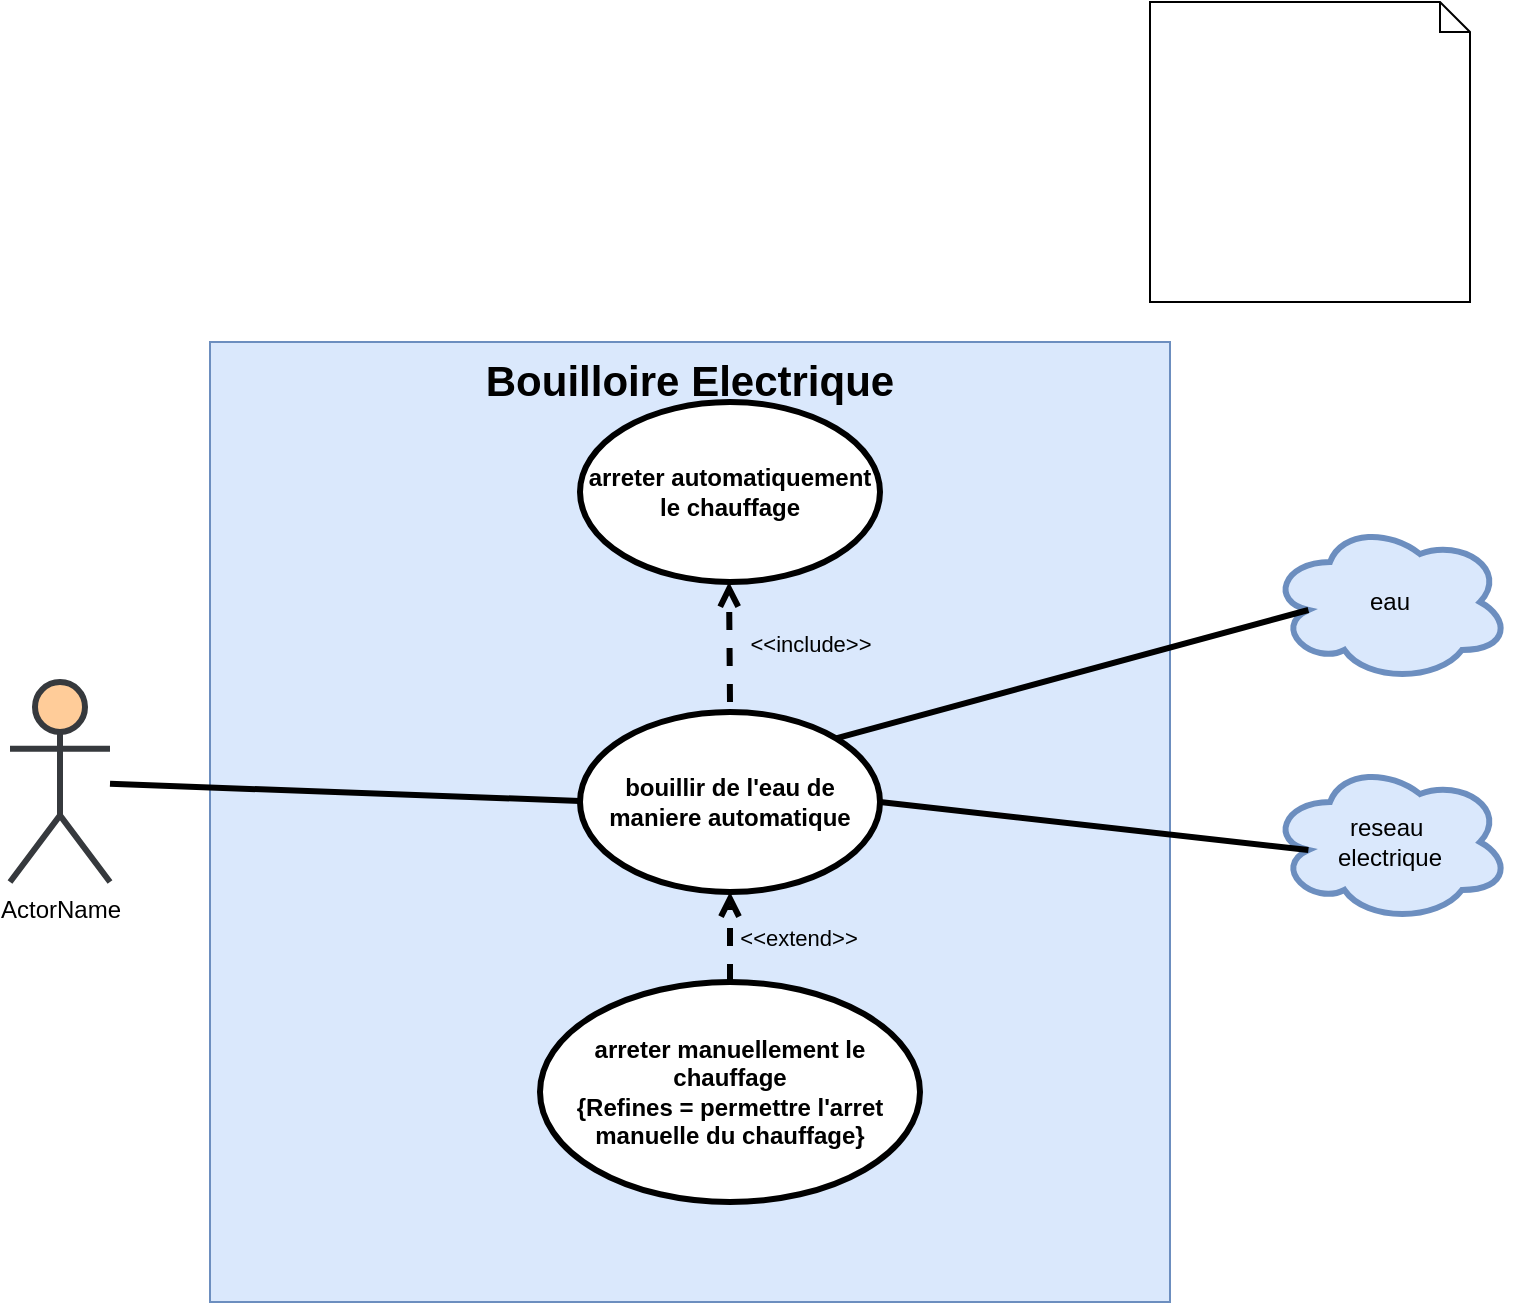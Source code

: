 <mxfile version="24.7.12">
  <diagram name="Page-1" id="PIDlNgbEtmDqfr-j_rGw">
    <mxGraphModel dx="1524" dy="880" grid="1" gridSize="10" guides="1" tooltips="1" connect="1" arrows="1" fold="1" page="1" pageScale="1" pageWidth="827" pageHeight="1169" math="0" shadow="0">
      <root>
        <mxCell id="0" />
        <mxCell id="1" parent="0" />
        <mxCell id="Uvtt6A5ZdeVoc_CZ-K7U-2" value="&lt;font style=&quot;font-size: 21px;&quot;&gt;Bouilloire Electrique&lt;/font&gt;" style="shape=rect;html=1;verticalAlign=top;fontStyle=1;whiteSpace=wrap;align=center;fillColor=#dae8fc;strokeColor=#6c8ebf;" vertex="1" parent="1">
          <mxGeometry x="150" y="210" width="480" height="480" as="geometry" />
        </mxCell>
        <mxCell id="Uvtt6A5ZdeVoc_CZ-K7U-3" value="bouillir de l&#39;eau de maniere automatique" style="shape=ellipse;html=1;strokeWidth=3;fontStyle=1;whiteSpace=wrap;align=center;perimeter=ellipsePerimeter;" vertex="1" parent="1">
          <mxGeometry x="335" y="395" width="150" height="90" as="geometry" />
        </mxCell>
        <mxCell id="Uvtt6A5ZdeVoc_CZ-K7U-4" value="ActorName" style="shape=umlActor;html=1;verticalLabelPosition=bottom;verticalAlign=top;align=center;fillColor=#ffcc99;strokeColor=#36393d;strokeWidth=3;" vertex="1" parent="1">
          <mxGeometry x="50" y="380" width="50" height="100" as="geometry" />
        </mxCell>
        <mxCell id="Uvtt6A5ZdeVoc_CZ-K7U-5" value="arreter automatiquement le chauffage" style="shape=ellipse;html=1;strokeWidth=3;fontStyle=1;whiteSpace=wrap;align=center;perimeter=ellipsePerimeter;" vertex="1" parent="1">
          <mxGeometry x="335" y="240" width="150" height="90" as="geometry" />
        </mxCell>
        <mxCell id="Uvtt6A5ZdeVoc_CZ-K7U-8" value="&amp;lt;&amp;lt;include&amp;gt;&amp;gt;" style="edgeStyle=none;html=1;endArrow=open;verticalAlign=bottom;dashed=1;labelBackgroundColor=none;rounded=0;strokeWidth=3;" edge="1" parent="1">
          <mxGeometry x="-0.344" y="-40" width="160" relative="1" as="geometry">
            <mxPoint x="410" y="390" as="sourcePoint" />
            <mxPoint x="409.5" y="330" as="targetPoint" />
            <mxPoint as="offset" />
          </mxGeometry>
        </mxCell>
        <mxCell id="Uvtt6A5ZdeVoc_CZ-K7U-9" value="" style="edgeStyle=none;html=1;endArrow=none;verticalAlign=bottom;rounded=0;strokeWidth=3;" edge="1" parent="1" source="Uvtt6A5ZdeVoc_CZ-K7U-4">
          <mxGeometry width="160" relative="1" as="geometry">
            <mxPoint x="175" y="439.5" as="sourcePoint" />
            <mxPoint x="335" y="439.5" as="targetPoint" />
          </mxGeometry>
        </mxCell>
        <mxCell id="Uvtt6A5ZdeVoc_CZ-K7U-10" value="eau" style="ellipse;shape=cloud;whiteSpace=wrap;html=1;fillColor=#dae8fc;strokeColor=#6c8ebf;strokeWidth=3;" vertex="1" parent="1">
          <mxGeometry x="680" y="300" width="120" height="80" as="geometry" />
        </mxCell>
        <mxCell id="Uvtt6A5ZdeVoc_CZ-K7U-13" value="" style="edgeStyle=none;html=1;endArrow=none;verticalAlign=bottom;rounded=0;strokeWidth=3;entryX=0.16;entryY=0.55;entryDx=0;entryDy=0;entryPerimeter=0;exitX=1;exitY=0;exitDx=0;exitDy=0;" edge="1" parent="1" source="Uvtt6A5ZdeVoc_CZ-K7U-3" target="Uvtt6A5ZdeVoc_CZ-K7U-10">
          <mxGeometry width="160" relative="1" as="geometry">
            <mxPoint x="485" y="439.5" as="sourcePoint" />
            <mxPoint x="645" y="439.5" as="targetPoint" />
          </mxGeometry>
        </mxCell>
        <mxCell id="Uvtt6A5ZdeVoc_CZ-K7U-14" value="reseau&amp;nbsp;&lt;div style=&quot;&quot;&gt;electrique&lt;/div&gt;" style="ellipse;shape=cloud;whiteSpace=wrap;html=1;strokeWidth=3;fillColor=#dae8fc;strokeColor=#6c8ebf;" vertex="1" parent="1">
          <mxGeometry x="680" y="420" width="120" height="80" as="geometry" />
        </mxCell>
        <mxCell id="Uvtt6A5ZdeVoc_CZ-K7U-17" value="" style="edgeStyle=none;html=1;endArrow=none;verticalAlign=bottom;rounded=0;strokeWidth=3;entryX=0.16;entryY=0.55;entryDx=0;entryDy=0;entryPerimeter=0;exitX=1;exitY=0.5;exitDx=0;exitDy=0;" edge="1" parent="1" source="Uvtt6A5ZdeVoc_CZ-K7U-3" target="Uvtt6A5ZdeVoc_CZ-K7U-14">
          <mxGeometry width="160" relative="1" as="geometry">
            <mxPoint x="495" y="430" as="sourcePoint" />
            <mxPoint x="709" y="354" as="targetPoint" />
          </mxGeometry>
        </mxCell>
        <mxCell id="Uvtt6A5ZdeVoc_CZ-K7U-18" value="arreter manuellement le chauffage&lt;div&gt;{Refines = permettre l&#39;arret manuelle du chauffage}&lt;/div&gt;" style="shape=ellipse;html=1;strokeWidth=3;fontStyle=1;whiteSpace=wrap;align=center;perimeter=ellipsePerimeter;" vertex="1" parent="1">
          <mxGeometry x="315" y="530" width="190" height="110" as="geometry" />
        </mxCell>
        <mxCell id="Uvtt6A5ZdeVoc_CZ-K7U-19" value="&amp;lt;&amp;lt;extend&amp;gt;&amp;gt;" style="edgeStyle=none;html=1;endArrow=open;verticalAlign=bottom;dashed=1;labelBackgroundColor=none;rounded=0;strokeWidth=3;exitX=0.5;exitY=0;exitDx=0;exitDy=0;entryX=0.5;entryY=1;entryDx=0;entryDy=0;" edge="1" parent="1" source="Uvtt6A5ZdeVoc_CZ-K7U-18" target="Uvtt6A5ZdeVoc_CZ-K7U-3">
          <mxGeometry x="-0.39" y="-34" width="160" relative="1" as="geometry">
            <mxPoint x="400" y="390" as="sourcePoint" />
            <mxPoint x="560" y="390" as="targetPoint" />
            <mxPoint as="offset" />
          </mxGeometry>
        </mxCell>
        <mxCell id="Uvtt6A5ZdeVoc_CZ-K7U-20" value="" style="shape=note;size=15;align=left;spacingLeft=10;html=1;whiteSpace=wrap;" vertex="1" parent="1">
          <mxGeometry x="620" y="40" width="160" height="150" as="geometry" />
        </mxCell>
      </root>
    </mxGraphModel>
  </diagram>
</mxfile>
